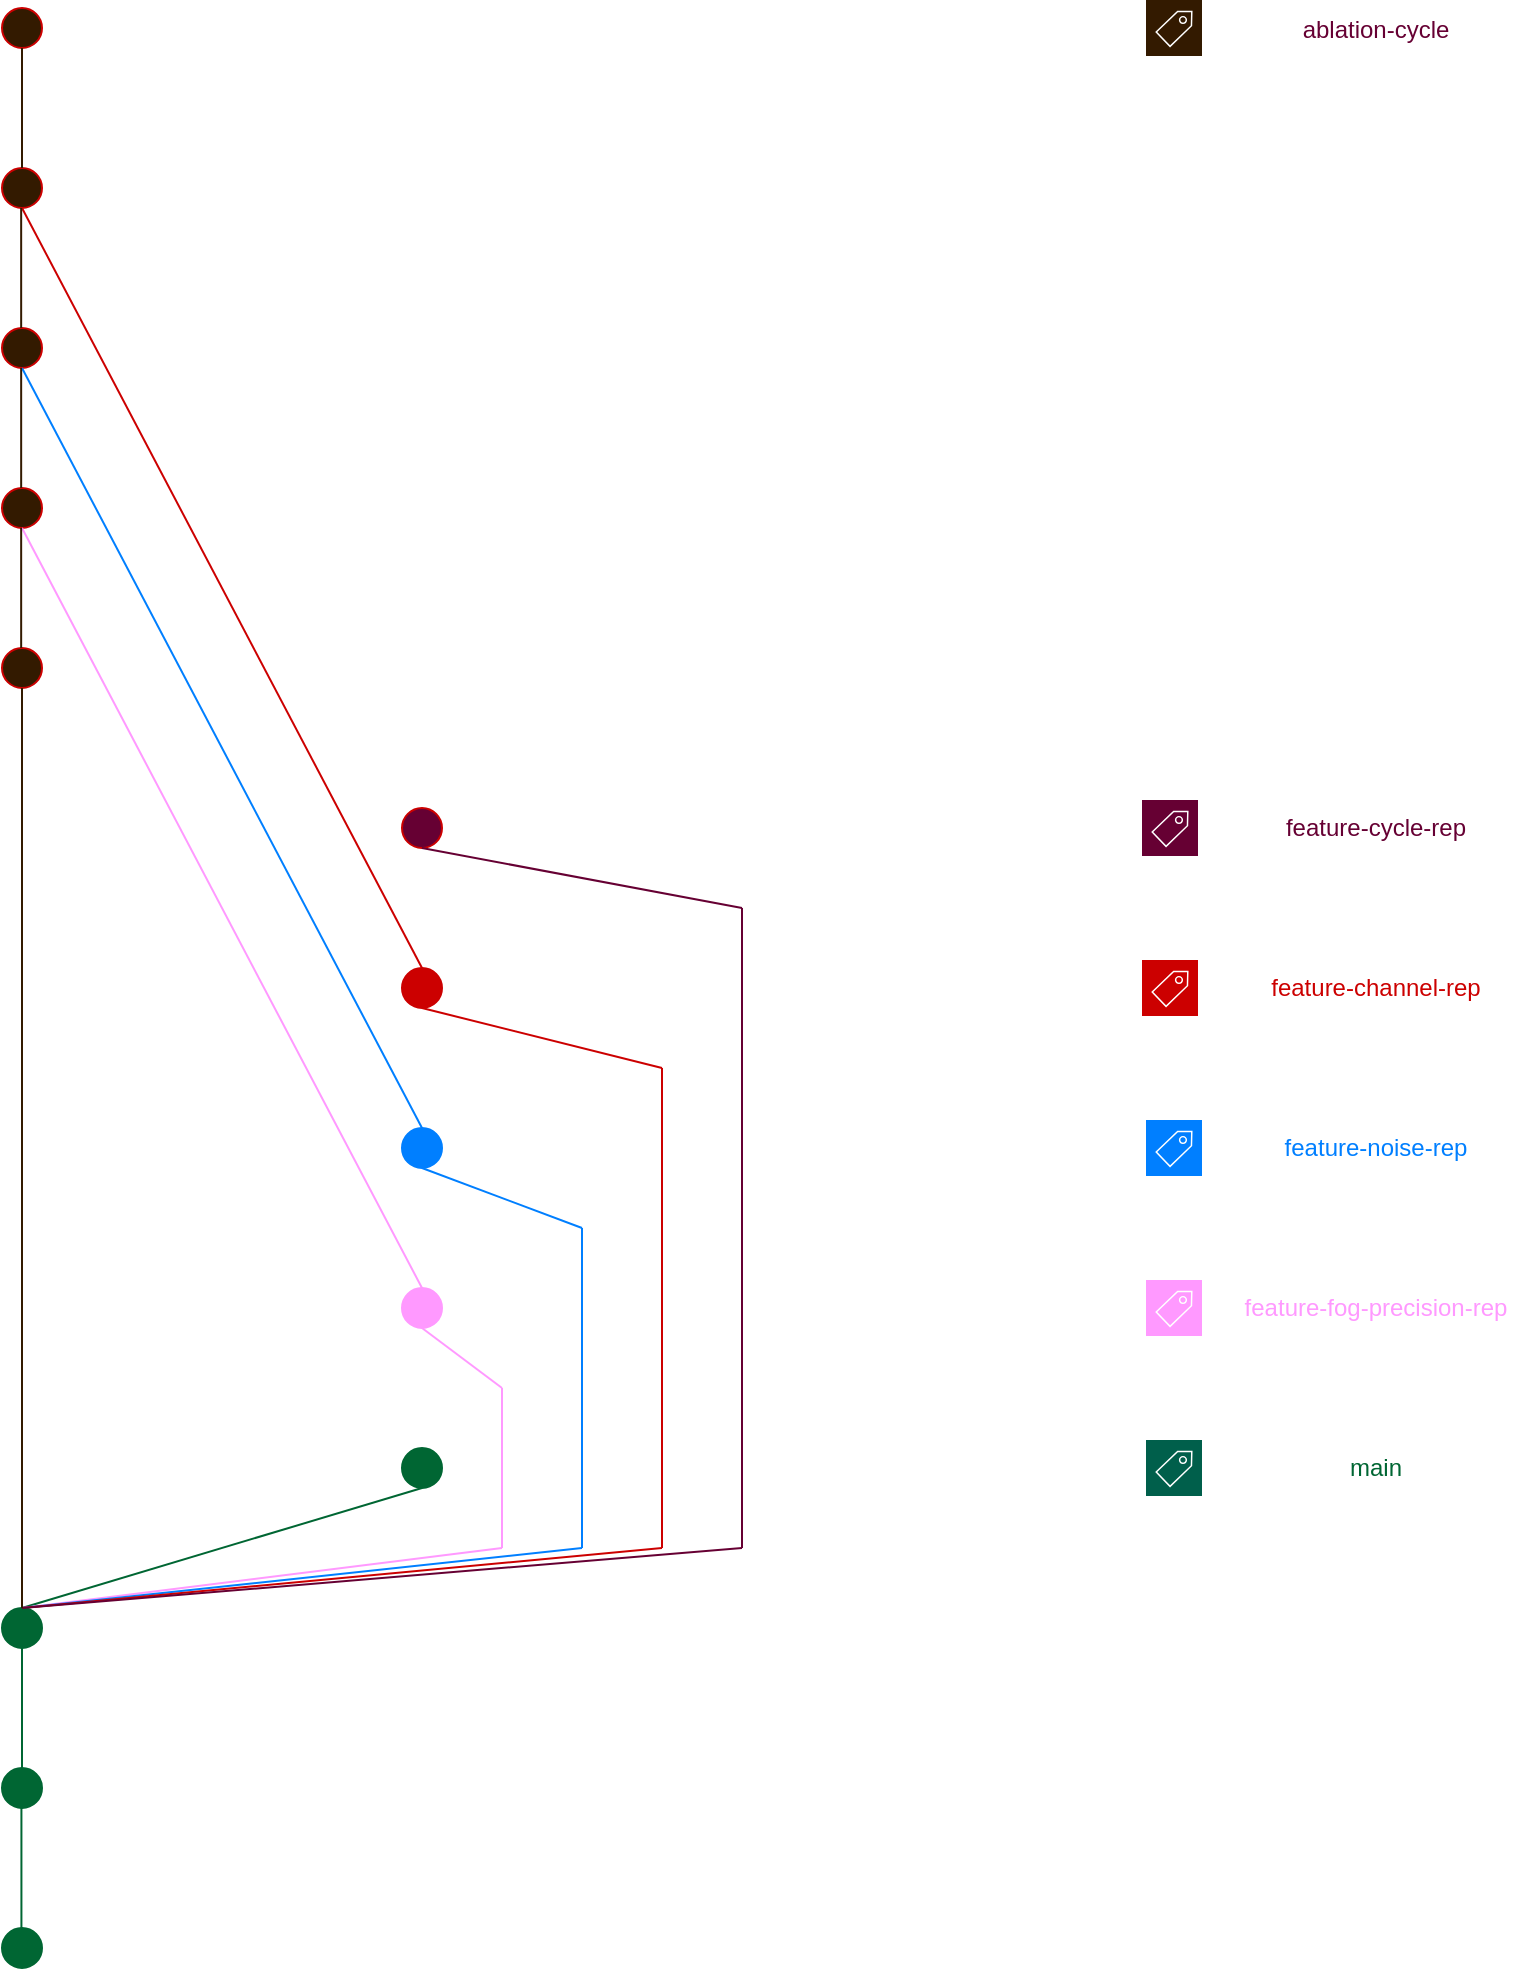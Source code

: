<mxfile version="24.4.0" type="github">
  <diagram name="第 1 页" id="0mB8UxOhMwRLn32wMXC0">
    <mxGraphModel dx="2070" dy="1378" grid="1" gridSize="10" guides="1" tooltips="1" connect="1" arrows="1" fold="1" page="1" pageScale="1" pageWidth="827" pageHeight="1169" background="none" math="0" shadow="0">
      <root>
        <mxCell id="0" />
        <mxCell id="1" parent="0" />
        <mxCell id="bC1rEitKyBzmBk8r_V0F-50" value="" style="endArrow=none;html=1;rounded=0;entryX=0.5;entryY=1;entryDx=0;entryDy=0;exitX=0.5;exitY=0;exitDx=0;exitDy=0;strokeColor=#006633;" edge="1" parent="1">
          <mxGeometry width="50" height="50" relative="1" as="geometry">
            <mxPoint x="160" y="1110" as="sourcePoint" />
            <mxPoint x="160" y="1050" as="targetPoint" />
          </mxGeometry>
        </mxCell>
        <mxCell id="bC1rEitKyBzmBk8r_V0F-51" value="" style="ellipse;whiteSpace=wrap;html=1;aspect=fixed;fillColor=#006633;strokeColor=#006633;" vertex="1" parent="1">
          <mxGeometry x="350" y="950" width="20" height="20" as="geometry" />
        </mxCell>
        <mxCell id="bC1rEitKyBzmBk8r_V0F-52" value="" style="endArrow=none;html=1;rounded=0;entryX=0.5;entryY=1;entryDx=0;entryDy=0;exitX=0.5;exitY=0;exitDx=0;exitDy=0;strokeColor=#006633;" edge="1" parent="1" target="bC1rEitKyBzmBk8r_V0F-51">
          <mxGeometry width="50" height="50" relative="1" as="geometry">
            <mxPoint x="160" y="1030" as="sourcePoint" />
            <mxPoint x="480" y="960" as="targetPoint" />
          </mxGeometry>
        </mxCell>
        <mxCell id="bC1rEitKyBzmBk8r_V0F-53" value="" style="endArrow=none;html=1;rounded=0;exitX=0.5;exitY=0;exitDx=0;exitDy=0;strokeColor=#FF99FF;" edge="1" parent="1" source="bC1rEitKyBzmBk8r_V0F-65">
          <mxGeometry width="50" height="50" relative="1" as="geometry">
            <mxPoint x="170" y="1040" as="sourcePoint" />
            <mxPoint x="400" y="1000" as="targetPoint" />
          </mxGeometry>
        </mxCell>
        <mxCell id="bC1rEitKyBzmBk8r_V0F-55" value="" style="ellipse;whiteSpace=wrap;html=1;aspect=fixed;fillColor=#FF99FF;strokeColor=#FF99FF;" vertex="1" parent="1">
          <mxGeometry x="350" y="870" width="20" height="20" as="geometry" />
        </mxCell>
        <mxCell id="bC1rEitKyBzmBk8r_V0F-56" value="" style="endArrow=none;html=1;rounded=0;entryX=0.5;entryY=1;entryDx=0;entryDy=0;strokeColor=#FF99FF;" edge="1" parent="1" target="bC1rEitKyBzmBk8r_V0F-55">
          <mxGeometry width="50" height="50" relative="1" as="geometry">
            <mxPoint x="400" y="920" as="sourcePoint" />
            <mxPoint x="600" y="990" as="targetPoint" />
          </mxGeometry>
        </mxCell>
        <mxCell id="bC1rEitKyBzmBk8r_V0F-57" value="" style="endArrow=none;html=1;rounded=0;strokeColor=#007FFF;exitX=0.5;exitY=0;exitDx=0;exitDy=0;" edge="1" parent="1" source="bC1rEitKyBzmBk8r_V0F-65">
          <mxGeometry width="50" height="50" relative="1" as="geometry">
            <mxPoint x="170" y="1040" as="sourcePoint" />
            <mxPoint x="440" y="1000" as="targetPoint" />
          </mxGeometry>
        </mxCell>
        <mxCell id="bC1rEitKyBzmBk8r_V0F-59" value="" style="ellipse;whiteSpace=wrap;html=1;aspect=fixed;fillColor=#007FFF;strokeColor=#007FFF;" vertex="1" parent="1">
          <mxGeometry x="350" y="790" width="20" height="20" as="geometry" />
        </mxCell>
        <mxCell id="bC1rEitKyBzmBk8r_V0F-60" value="" style="endArrow=none;html=1;rounded=0;exitX=0.5;exitY=1;exitDx=0;exitDy=0;strokeColor=#007FFF;" edge="1" parent="1" source="bC1rEitKyBzmBk8r_V0F-59">
          <mxGeometry width="50" height="50" relative="1" as="geometry">
            <mxPoint x="450" y="1010" as="sourcePoint" />
            <mxPoint x="440" y="840" as="targetPoint" />
          </mxGeometry>
        </mxCell>
        <mxCell id="bC1rEitKyBzmBk8r_V0F-61" value="" style="ellipse;whiteSpace=wrap;html=1;aspect=fixed;fillColor=#CC0000;strokeColor=#CC0000;" vertex="1" parent="1">
          <mxGeometry x="350" y="710" width="20" height="20" as="geometry" />
        </mxCell>
        <mxCell id="bC1rEitKyBzmBk8r_V0F-62" value="" style="endArrow=none;html=1;rounded=0;strokeColor=#CC0000;exitX=0.5;exitY=0;exitDx=0;exitDy=0;" edge="1" parent="1" source="bC1rEitKyBzmBk8r_V0F-65">
          <mxGeometry width="50" height="50" relative="1" as="geometry">
            <mxPoint x="170" y="1040" as="sourcePoint" />
            <mxPoint x="480" y="1000" as="targetPoint" />
          </mxGeometry>
        </mxCell>
        <mxCell id="bC1rEitKyBzmBk8r_V0F-63" value="" style="endArrow=none;html=1;rounded=0;strokeColor=#CC0000;" edge="1" parent="1">
          <mxGeometry width="50" height="50" relative="1" as="geometry">
            <mxPoint x="480" y="760" as="sourcePoint" />
            <mxPoint x="480" y="1000" as="targetPoint" />
          </mxGeometry>
        </mxCell>
        <mxCell id="bC1rEitKyBzmBk8r_V0F-64" value="" style="endArrow=none;html=1;rounded=0;entryX=0.5;entryY=1;entryDx=0;entryDy=0;strokeColor=#CC0000;" edge="1" parent="1" target="bC1rEitKyBzmBk8r_V0F-61">
          <mxGeometry width="50" height="50" relative="1" as="geometry">
            <mxPoint x="480" y="760" as="sourcePoint" />
            <mxPoint x="450" y="820" as="targetPoint" />
          </mxGeometry>
        </mxCell>
        <mxCell id="bC1rEitKyBzmBk8r_V0F-65" value="" style="ellipse;whiteSpace=wrap;html=1;aspect=fixed;fillColor=#006633;strokeColor=#006633;" vertex="1" parent="1">
          <mxGeometry x="150" y="1030" width="20" height="20" as="geometry" />
        </mxCell>
        <mxCell id="bC1rEitKyBzmBk8r_V0F-66" value="" style="ellipse;whiteSpace=wrap;html=1;aspect=fixed;fillColor=#006633;strokeColor=#006633;" vertex="1" parent="1">
          <mxGeometry x="150" y="1110" width="20" height="20" as="geometry" />
        </mxCell>
        <mxCell id="bC1rEitKyBzmBk8r_V0F-67" value="" style="ellipse;whiteSpace=wrap;html=1;aspect=fixed;fillColor=#006633;strokeColor=#006633;" vertex="1" parent="1">
          <mxGeometry x="150" y="1190" width="20" height="20" as="geometry" />
        </mxCell>
        <mxCell id="bC1rEitKyBzmBk8r_V0F-68" value="" style="endArrow=none;html=1;rounded=0;entryX=0.5;entryY=1;entryDx=0;entryDy=0;exitX=0.5;exitY=0;exitDx=0;exitDy=0;strokeColor=#006633;" edge="1" parent="1">
          <mxGeometry width="50" height="50" relative="1" as="geometry">
            <mxPoint x="159.71" y="1190" as="sourcePoint" />
            <mxPoint x="159.71" y="1130" as="targetPoint" />
          </mxGeometry>
        </mxCell>
        <mxCell id="bC1rEitKyBzmBk8r_V0F-69" value="" style="ellipse;whiteSpace=wrap;html=1;aspect=fixed;fillColor=#660033;strokeColor=#CC0000;" vertex="1" parent="1">
          <mxGeometry x="350" y="630" width="20" height="20" as="geometry" />
        </mxCell>
        <mxCell id="bC1rEitKyBzmBk8r_V0F-70" value="" style="endArrow=none;html=1;rounded=0;exitX=0.5;exitY=0;exitDx=0;exitDy=0;strokeColor=#660033;" edge="1" parent="1" source="bC1rEitKyBzmBk8r_V0F-65">
          <mxGeometry width="50" height="50" relative="1" as="geometry">
            <mxPoint x="140" y="970" as="sourcePoint" />
            <mxPoint x="520" y="1000" as="targetPoint" />
          </mxGeometry>
        </mxCell>
        <mxCell id="bC1rEitKyBzmBk8r_V0F-71" value="" style="endArrow=none;html=1;rounded=0;strokeColor=#660033;" edge="1" parent="1">
          <mxGeometry width="50" height="50" relative="1" as="geometry">
            <mxPoint x="520" y="1000" as="sourcePoint" />
            <mxPoint x="520" y="680" as="targetPoint" />
          </mxGeometry>
        </mxCell>
        <mxCell id="bC1rEitKyBzmBk8r_V0F-72" value="" style="endArrow=none;html=1;rounded=0;strokeColor=#660033;exitX=0.5;exitY=1;exitDx=0;exitDy=0;" edge="1" parent="1" source="bC1rEitKyBzmBk8r_V0F-69">
          <mxGeometry width="50" height="50" relative="1" as="geometry">
            <mxPoint x="530" y="1010" as="sourcePoint" />
            <mxPoint x="520" y="680" as="targetPoint" />
          </mxGeometry>
        </mxCell>
        <mxCell id="bC1rEitKyBzmBk8r_V0F-73" value="" style="sketch=0;pointerEvents=1;shadow=0;dashed=0;html=1;strokeColor=none;fillColor=#005F4B;labelPosition=center;verticalLabelPosition=bottom;verticalAlign=top;align=center;outlineConnect=0;shape=mxgraph.veeam2.tag;" vertex="1" parent="1">
          <mxGeometry x="722" y="946" width="28.0" height="28.0" as="geometry" />
        </mxCell>
        <mxCell id="bC1rEitKyBzmBk8r_V0F-74" value="" style="sketch=0;pointerEvents=1;shadow=0;dashed=0;html=1;strokeColor=none;fillColor=#FF99FF;labelPosition=center;verticalLabelPosition=bottom;verticalAlign=top;align=center;outlineConnect=0;shape=mxgraph.veeam2.tag;" vertex="1" parent="1">
          <mxGeometry x="722" y="866" width="28.0" height="28.0" as="geometry" />
        </mxCell>
        <mxCell id="bC1rEitKyBzmBk8r_V0F-75" value="" style="sketch=0;pointerEvents=1;shadow=0;dashed=0;html=1;strokeColor=none;fillColor=#007FFF;labelPosition=center;verticalLabelPosition=bottom;verticalAlign=top;align=center;outlineConnect=0;shape=mxgraph.veeam2.tag;" vertex="1" parent="1">
          <mxGeometry x="722" y="786" width="28.0" height="28.0" as="geometry" />
        </mxCell>
        <mxCell id="bC1rEitKyBzmBk8r_V0F-76" value="" style="sketch=0;pointerEvents=1;shadow=0;dashed=0;html=1;strokeColor=none;fillColor=#CC0000;labelPosition=center;verticalLabelPosition=bottom;verticalAlign=top;align=center;outlineConnect=0;shape=mxgraph.veeam2.tag;" vertex="1" parent="1">
          <mxGeometry x="720" y="706" width="28.0" height="28.0" as="geometry" />
        </mxCell>
        <mxCell id="bC1rEitKyBzmBk8r_V0F-77" value="" style="sketch=0;pointerEvents=1;shadow=0;dashed=0;html=1;strokeColor=none;fillColor=#660033;labelPosition=center;verticalLabelPosition=bottom;verticalAlign=top;align=center;outlineConnect=0;shape=mxgraph.veeam2.tag;" vertex="1" parent="1">
          <mxGeometry x="720" y="626" width="28.0" height="28.0" as="geometry" />
        </mxCell>
        <mxCell id="bC1rEitKyBzmBk8r_V0F-78" value="main" style="text;html=1;align=center;verticalAlign=middle;whiteSpace=wrap;rounded=0;fontColor=#006633;" vertex="1" parent="1">
          <mxGeometry x="807" y="945" width="60" height="30" as="geometry" />
        </mxCell>
        <mxCell id="bC1rEitKyBzmBk8r_V0F-79" value="feature-fog-precision-rep" style="text;html=1;align=center;verticalAlign=middle;whiteSpace=wrap;rounded=0;fontColor=#FF99FF;" vertex="1" parent="1">
          <mxGeometry x="767" y="865" width="140" height="30" as="geometry" />
        </mxCell>
        <mxCell id="bC1rEitKyBzmBk8r_V0F-80" value="feature-noise-rep" style="text;html=1;align=center;verticalAlign=middle;whiteSpace=wrap;rounded=0;fontColor=#007FFF;" vertex="1" parent="1">
          <mxGeometry x="782" y="785" width="110" height="30" as="geometry" />
        </mxCell>
        <mxCell id="bC1rEitKyBzmBk8r_V0F-81" value="feature-channel-rep" style="text;html=1;align=center;verticalAlign=middle;whiteSpace=wrap;rounded=0;fontColor=#CC0000;" vertex="1" parent="1">
          <mxGeometry x="777" y="705" width="120" height="30" as="geometry" />
        </mxCell>
        <mxCell id="bC1rEitKyBzmBk8r_V0F-82" value="&lt;font color=&quot;#660033&quot;&gt;feature-cycle-rep&lt;/font&gt;" style="text;html=1;align=center;verticalAlign=middle;whiteSpace=wrap;rounded=0;fontColor=#CC0000;" vertex="1" parent="1">
          <mxGeometry x="784" y="625" width="106" height="30" as="geometry" />
        </mxCell>
        <mxCell id="bC1rEitKyBzmBk8r_V0F-83" value="" style="ellipse;whiteSpace=wrap;html=1;aspect=fixed;fillColor=#331A00;strokeColor=#CC0000;" vertex="1" parent="1">
          <mxGeometry x="150" y="550" width="20" height="20" as="geometry" />
        </mxCell>
        <mxCell id="bC1rEitKyBzmBk8r_V0F-84" value="" style="endArrow=none;html=1;rounded=0;entryX=0.5;entryY=1;entryDx=0;entryDy=0;exitX=0.5;exitY=0;exitDx=0;exitDy=0;strokeColor=#331A00;" edge="1" parent="1" source="bC1rEitKyBzmBk8r_V0F-65" target="bC1rEitKyBzmBk8r_V0F-83">
          <mxGeometry width="50" height="50" relative="1" as="geometry">
            <mxPoint x="440" y="690" as="sourcePoint" />
            <mxPoint x="490" y="640" as="targetPoint" />
          </mxGeometry>
        </mxCell>
        <mxCell id="bC1rEitKyBzmBk8r_V0F-87" value="" style="endArrow=none;html=1;rounded=0;strokeColor=#FF99FF;" edge="1" parent="1">
          <mxGeometry width="50" height="50" relative="1" as="geometry">
            <mxPoint x="400" y="1000" as="sourcePoint" />
            <mxPoint x="400" y="920" as="targetPoint" />
          </mxGeometry>
        </mxCell>
        <mxCell id="bC1rEitKyBzmBk8r_V0F-88" value="" style="endArrow=none;html=1;rounded=0;strokeColor=#007FFF;" edge="1" parent="1">
          <mxGeometry width="50" height="50" relative="1" as="geometry">
            <mxPoint x="440" y="840" as="sourcePoint" />
            <mxPoint x="440" y="1000" as="targetPoint" />
          </mxGeometry>
        </mxCell>
        <mxCell id="bC1rEitKyBzmBk8r_V0F-89" value="" style="ellipse;whiteSpace=wrap;html=1;aspect=fixed;fillColor=#331A00;strokeColor=#CC0000;" vertex="1" parent="1">
          <mxGeometry x="150" y="470" width="20" height="20" as="geometry" />
        </mxCell>
        <mxCell id="bC1rEitKyBzmBk8r_V0F-90" value="" style="ellipse;whiteSpace=wrap;html=1;aspect=fixed;fillColor=#331A00;strokeColor=#CC0000;" vertex="1" parent="1">
          <mxGeometry x="150" y="390" width="20" height="20" as="geometry" />
        </mxCell>
        <mxCell id="bC1rEitKyBzmBk8r_V0F-91" value="" style="ellipse;whiteSpace=wrap;html=1;aspect=fixed;fillColor=#331A00;strokeColor=#CC0000;" vertex="1" parent="1">
          <mxGeometry x="150" y="310" width="20" height="20" as="geometry" />
        </mxCell>
        <mxCell id="bC1rEitKyBzmBk8r_V0F-93" value="" style="endArrow=none;html=1;rounded=0;exitX=0.5;exitY=1;exitDx=0;exitDy=0;entryX=0.5;entryY=0;entryDx=0;entryDy=0;strokeColor=#FF99FF;" edge="1" parent="1" source="bC1rEitKyBzmBk8r_V0F-89" target="bC1rEitKyBzmBk8r_V0F-55">
          <mxGeometry width="50" height="50" relative="1" as="geometry">
            <mxPoint x="370" y="690" as="sourcePoint" />
            <mxPoint x="420" y="640" as="targetPoint" />
          </mxGeometry>
        </mxCell>
        <mxCell id="bC1rEitKyBzmBk8r_V0F-95" value="" style="endArrow=none;html=1;rounded=0;exitX=0.5;exitY=0;exitDx=0;exitDy=0;entryX=0.5;entryY=1;entryDx=0;entryDy=0;strokeColor=#007FFF;" edge="1" parent="1" source="bC1rEitKyBzmBk8r_V0F-59" target="bC1rEitKyBzmBk8r_V0F-90">
          <mxGeometry width="50" height="50" relative="1" as="geometry">
            <mxPoint x="370" y="730" as="sourcePoint" />
            <mxPoint x="420" y="680" as="targetPoint" />
          </mxGeometry>
        </mxCell>
        <mxCell id="bC1rEitKyBzmBk8r_V0F-96" value="" style="endArrow=none;html=1;rounded=0;exitX=0.5;exitY=0;exitDx=0;exitDy=0;entryX=0.5;entryY=1;entryDx=0;entryDy=0;strokeColor=#CC0000;" edge="1" parent="1" source="bC1rEitKyBzmBk8r_V0F-61" target="bC1rEitKyBzmBk8r_V0F-91">
          <mxGeometry width="50" height="50" relative="1" as="geometry">
            <mxPoint x="370" y="800" as="sourcePoint" />
            <mxPoint x="170" y="420" as="targetPoint" />
          </mxGeometry>
        </mxCell>
        <mxCell id="bC1rEitKyBzmBk8r_V0F-97" value="" style="ellipse;whiteSpace=wrap;html=1;aspect=fixed;fillColor=#331A00;strokeColor=#CC0000;" vertex="1" parent="1">
          <mxGeometry x="150" y="230" width="20" height="20" as="geometry" />
        </mxCell>
        <mxCell id="bC1rEitKyBzmBk8r_V0F-100" value="" style="endArrow=none;html=1;rounded=0;entryX=0.5;entryY=0;entryDx=0;entryDy=0;strokeColor=#331A00;" edge="1" parent="1" target="bC1rEitKyBzmBk8r_V0F-91">
          <mxGeometry width="50" height="50" relative="1" as="geometry">
            <mxPoint x="160" y="250" as="sourcePoint" />
            <mxPoint x="430" y="470" as="targetPoint" />
          </mxGeometry>
        </mxCell>
        <mxCell id="bC1rEitKyBzmBk8r_V0F-101" value="" style="endArrow=none;html=1;rounded=0;entryX=0.5;entryY=0;entryDx=0;entryDy=0;strokeColor=#331A00;" edge="1" parent="1">
          <mxGeometry width="50" height="50" relative="1" as="geometry">
            <mxPoint x="159.58" y="330" as="sourcePoint" />
            <mxPoint x="159.58" y="390" as="targetPoint" />
          </mxGeometry>
        </mxCell>
        <mxCell id="bC1rEitKyBzmBk8r_V0F-102" value="" style="endArrow=none;html=1;rounded=0;entryX=0.5;entryY=0;entryDx=0;entryDy=0;strokeColor=#331A00;" edge="1" parent="1">
          <mxGeometry width="50" height="50" relative="1" as="geometry">
            <mxPoint x="159.58" y="410" as="sourcePoint" />
            <mxPoint x="159.58" y="470" as="targetPoint" />
          </mxGeometry>
        </mxCell>
        <mxCell id="bC1rEitKyBzmBk8r_V0F-103" value="" style="endArrow=none;html=1;rounded=0;entryX=0.5;entryY=0;entryDx=0;entryDy=0;strokeColor=#331A00;" edge="1" parent="1">
          <mxGeometry width="50" height="50" relative="1" as="geometry">
            <mxPoint x="159.58" y="490" as="sourcePoint" />
            <mxPoint x="159.58" y="550" as="targetPoint" />
          </mxGeometry>
        </mxCell>
        <mxCell id="bC1rEitKyBzmBk8r_V0F-105" value="" style="sketch=0;pointerEvents=1;shadow=0;dashed=0;html=1;strokeColor=none;fillColor=#331A00;labelPosition=center;verticalLabelPosition=bottom;verticalAlign=top;align=center;outlineConnect=0;shape=mxgraph.veeam2.tag;" vertex="1" parent="1">
          <mxGeometry x="722" y="226" width="28.0" height="28.0" as="geometry" />
        </mxCell>
        <mxCell id="bC1rEitKyBzmBk8r_V0F-106" value="&lt;font color=&quot;#660033&quot;&gt;ablation-cycle&lt;/font&gt;" style="text;html=1;align=center;verticalAlign=middle;whiteSpace=wrap;rounded=0;fontColor=#CC0000;" vertex="1" parent="1">
          <mxGeometry x="784" y="226" width="106" height="30" as="geometry" />
        </mxCell>
      </root>
    </mxGraphModel>
  </diagram>
</mxfile>
